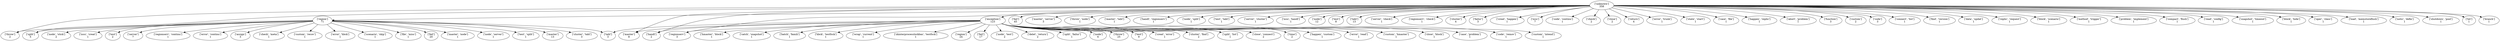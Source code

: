 strict digraph  {
	"['unknown']
358" -> "['exception']
123";
	"['unknown']
358" -> "['region']
71";
	"['unknown']
358" -> "['fail']
45";
	"['unknown']
358" -> "['master', 'server']
3";
	"['unknown']
358" -> "['throw', 'node']
1";
	"['unknown']
358" -> "['master', 'tabl']
1";
	"['unknown']
358" -> "['handl', 'regionserv']
1";
	"['unknown']
358" -> "['node', 'split']
1";
	"['unknown']
358" -> "['test', 'tabl']
1";
	"['unknown']
358" -> "['master']
8";
	"['unknown']
358" -> "['server', 'cluster']
1";
	"['unknown']
358" -> "['issu', 'handl']
1";
	"['unknown']
358" -> "['node']
12";
	"['unknown']
358" -> "['throw']
2";
	"['unknown']
358" -> "['test']
8";
	"['unknown']
358" -> "['split']
5";
	"['unknown']
358" -> "['tabl']
13";
	"['unknown']
358" -> "['server', 'check']
1";
	"['unknown']
358" -> "['regionserv', 'check']
1";
	"['unknown']
358" -> "['cluster']
4";
	"['unknown']
358" -> "['failur']
3";
	"['unknown']
358" -> "['creat', 'happen']
1";
	"['unknown']
358" -> "['issu']
7";
	"['unknown']
358" -> "['handl']
2";
	"['unknown']
358" -> "['regionserv']
3";
	"['unknown']
358" -> "['code', 'continu']
1";
	"['unknown']
358" -> "['check']
2";
	"['unknown']
358" -> "['close']
2";
	"['unknown']
358" -> "['return']
4";
	"['unknown']
358" -> "['error', 'trunk']
1";
	"['unknown']
358" -> "['state', 'start']
1";
	"['unknown']
358" -> "['case', 'file']
1";
	"['unknown']
358" -> "['happen', 'replic']
1";
	"['unknown']
358" -> "['abort', 'problem']
1";
	"['unknown']
358" -> "['function']
3";
	"['unknown']
358" -> "['custom']
2";
	"['unknown']
358" -> "['code']
3";
	"['unknown']
358" -> "['connect', 'list']
1";
	"['unknown']
358" -> "['find', 'version']
1";
	"['unknown']
358" -> "['data', 'updat']
1";
	"['unknown']
358" -> "['replic', 'request']
1";
	"['unknown']
358" -> "['block', 'scenario']
1";
	"['unknown']
358" -> "['method', 'trigger']
1";
	"['unknown']
358" -> "['problem', 'implement']
1";
	"['unknown']
358" -> "['compact', 'flush']
1";
	"['unknown']
358" -> "['read', 'config']
1";
	"['unknown']
358" -> "['snapshot', 'timeout']
1";
	"['unknown']
358" -> "['block', 'hide']
1";
	"['unknown']
358" -> "['oper', 'class']
1";
	"['unknown']
358" -> "['load', 'memstoreflush']
1";
	"['unknown']
358" -> "['notic', 'defin']
1";
	"['unknown']
358" -> "['shutdown', 'pool']
1";
	"['unknown']
358" -> "['hit']
1";
	"['unknown']
358" -> "['branch']
1";
	"['exception']
123" -> "['master']
8";
	"['exception']
123" -> "['handl']
2";
	"['exception']
123" -> "['regionserv']
3";
	"['exception']
123" -> "['region']
24";
	"['exception']
123" -> "['fail']
17";
	"['exception']
123" -> "['node', 'test']
2";
	"['exception']
123" -> "['delet', 'return']
2";
	"['exception']
123" -> "['split', 'failur']
1";
	"['exception']
123" -> "['node']
6";
	"['exception']
123" -> "['throw']
25";
	"['exception']
123" -> "['test']
9";
	"['exception']
123" -> "['creat', 'error']
1";
	"['exception']
123" -> "['cluster', 'find']
2";
	"['exception']
123" -> "['tabl']
3";
	"['exception']
123" -> "['split', 'list']
1";
	"['exception']
123" -> "['close', 'connect']
2";
	"['exception']
123" -> "['time']
2";
	"['exception']
123" -> "['happen', 'custom']
1";
	"['exception']
123" -> "['error', 'read']
1";
	"['exception']
123" -> "['custom', 'hmaster']
1";
	"['exception']
123" -> "['close', 'block']
1";
	"['exception']
123" -> "['case', 'problem']
1";
	"['exception']
123" -> "['code', 'remov']
1";
	"['exception']
123" -> "['custom', 'intend']
1";
	"['exception']
123" -> "['hmaster', 'block']
1";
	"['exception']
123" -> "['catch', 'snapshot']
1";
	"['exception']
123" -> "['batch', 'famili']
1";
	"['exception']
123" -> "['hbck', 'testfsck']
1";
	"['exception']
123" -> "['wrap', 'current']
1";
	"['exception']
123" -> "['zkinterprocesslockbas', 'testfsck']
1";
	"['region']
71" -> "['throw']
2";
	"['region']
71" -> "['split']
5";
	"['region']
71" -> "['tabl']
3";
	"['region']
71" -> "['fail']
20";
	"['region']
71" -> "['master', 'node']
1";
	"['region']
71" -> "['node', 'server']
1";
	"['region']
71" -> "['test', 'split']
1";
	"['region']
71" -> "['master']
13";
	"['region']
71" -> "['cluster', 'tabl']
3";
	"['region']
71" -> "['node', 'stick']
2";
	"['region']
71" -> "['issu', 'creat']
1";
	"['region']
71" -> "['test']
2";
	"['region']
71" -> "['server']
7";
	"['region']
71" -> "['regionserv', 'continu']
1";
	"['region']
71" -> "['error', 'continu']
1";
	"['region']
71" -> "['assign']
3";
	"['region']
71" -> "['check', 'meta']
1";
	"['region']
71" -> "['custom', 'recov']
1";
	"['region']
71" -> "['error', 'hbck']
1";
	"['region']
71" -> "['scenario', 'skip']
1";
	"['region']
71" -> "['file', 'miss']
1";
}
